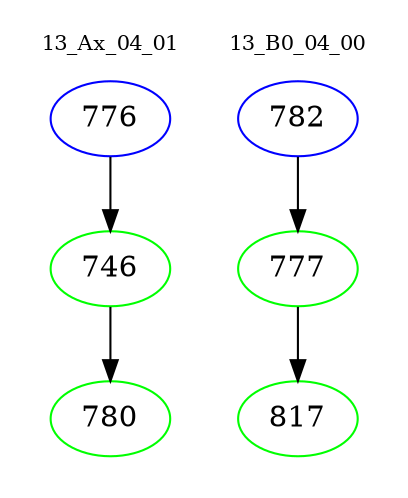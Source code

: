 digraph{
subgraph cluster_0 {
color = white
label = "13_Ax_04_01";
fontsize=10;
T0_776 [label="776", color="blue"]
T0_776 -> T0_746 [color="black"]
T0_746 [label="746", color="green"]
T0_746 -> T0_780 [color="black"]
T0_780 [label="780", color="green"]
}
subgraph cluster_1 {
color = white
label = "13_B0_04_00";
fontsize=10;
T1_782 [label="782", color="blue"]
T1_782 -> T1_777 [color="black"]
T1_777 [label="777", color="green"]
T1_777 -> T1_817 [color="black"]
T1_817 [label="817", color="green"]
}
}
